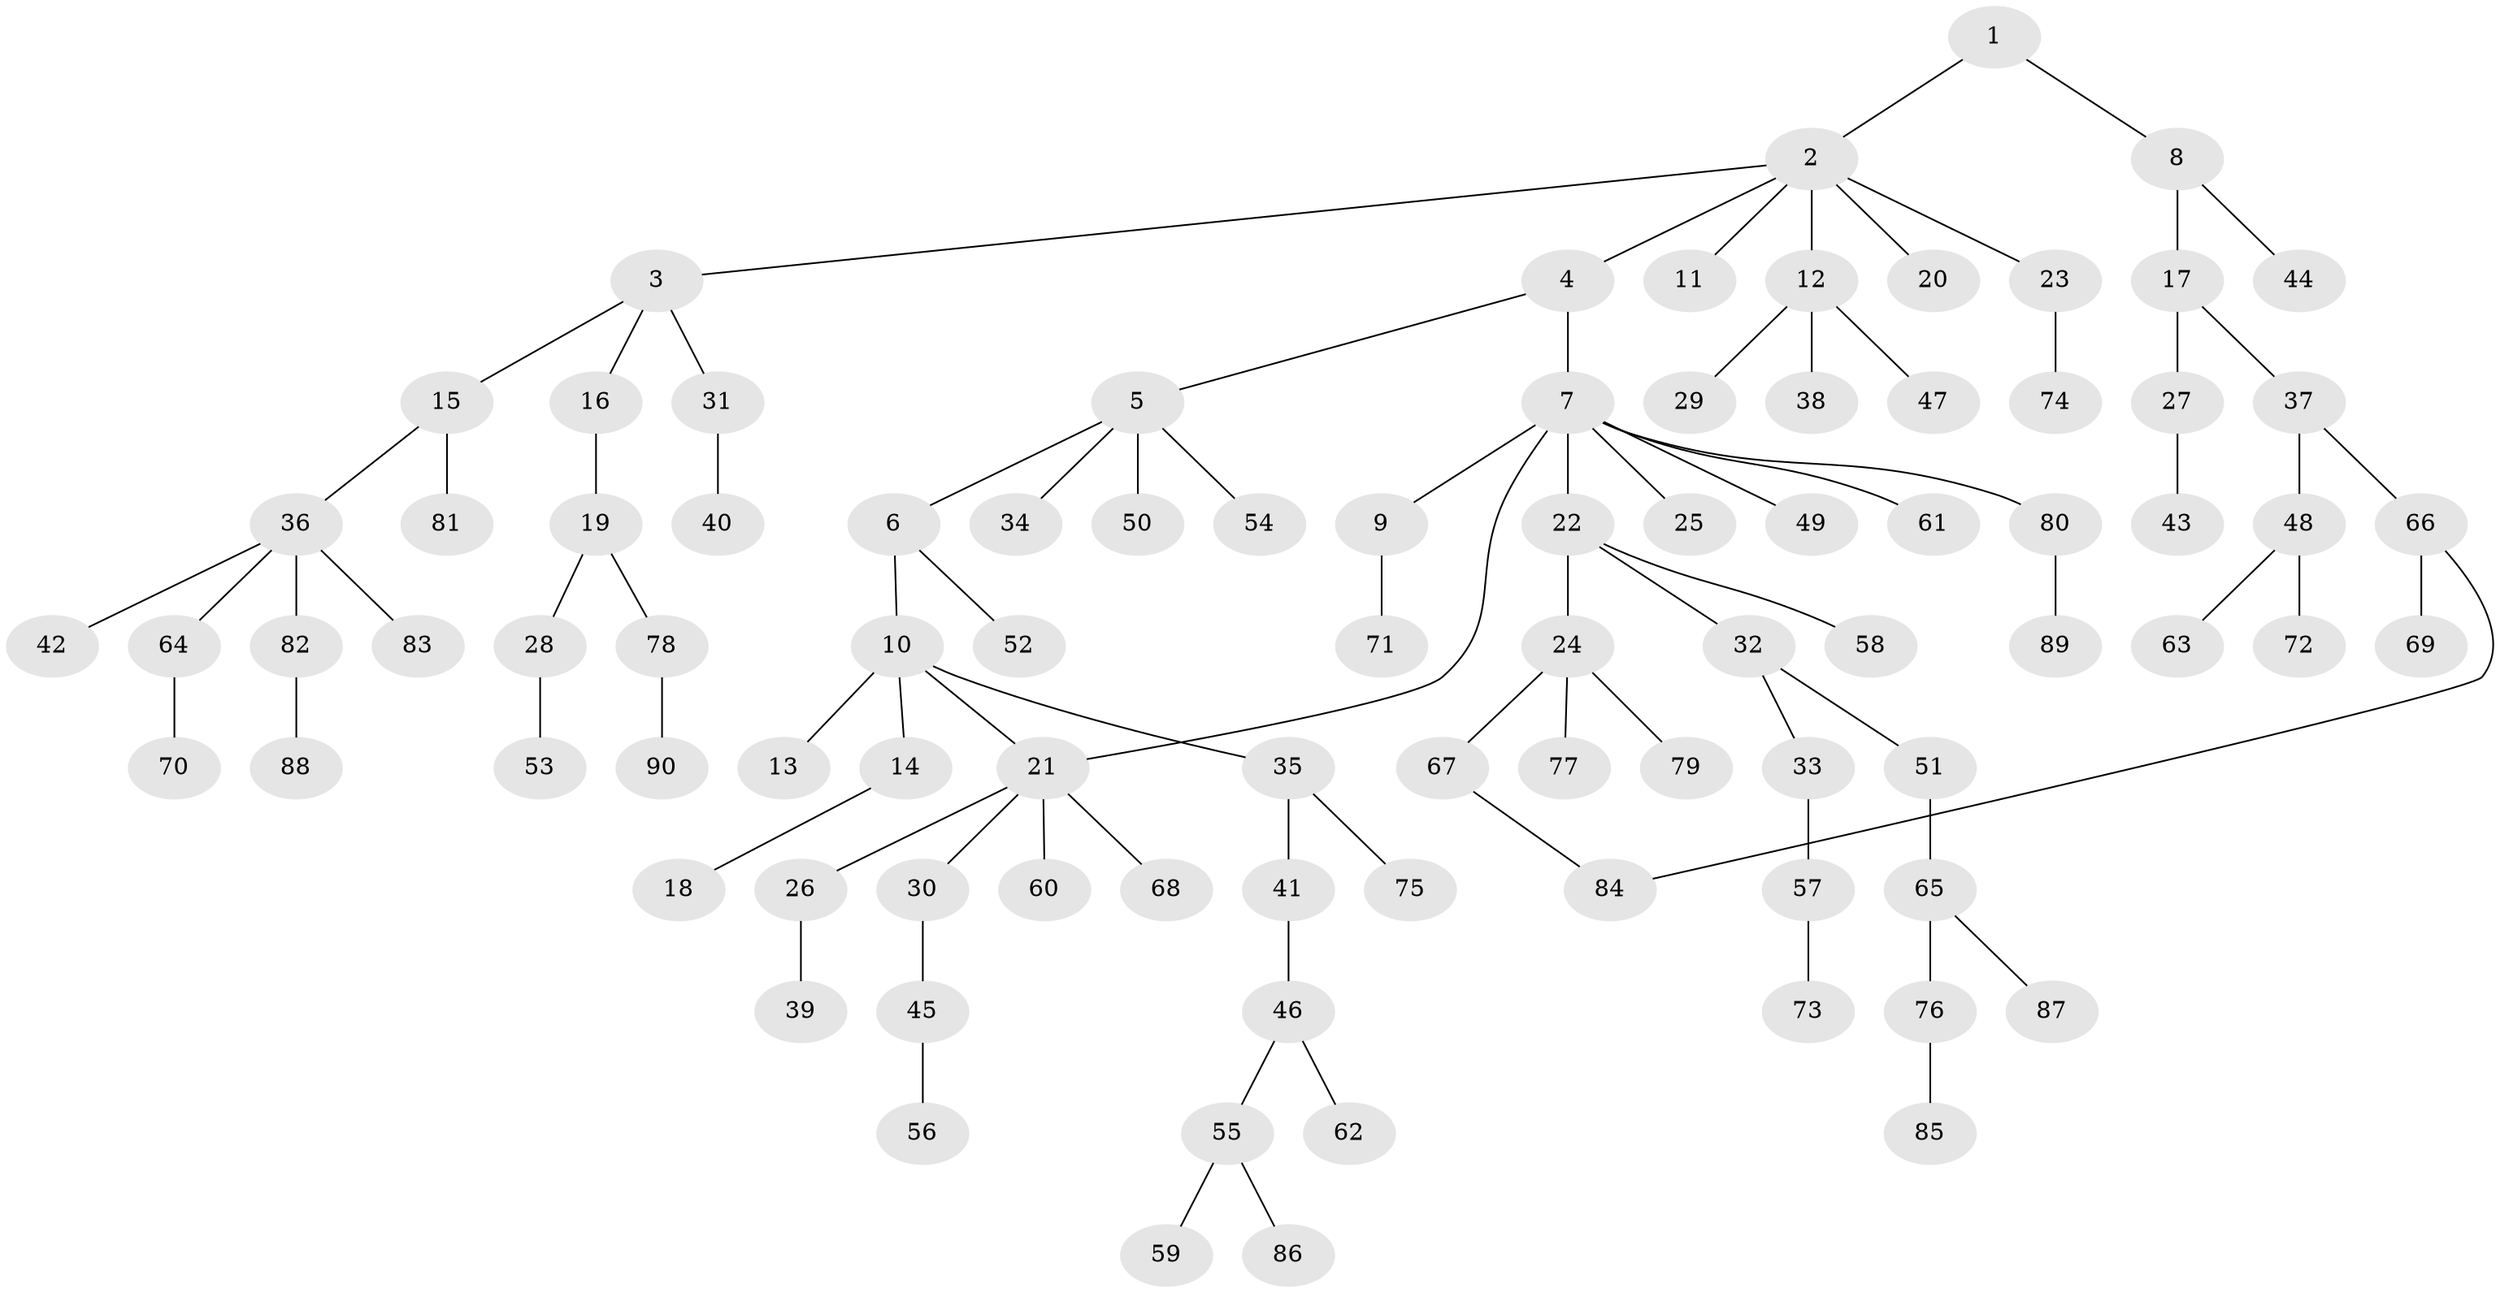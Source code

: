 // coarse degree distribution, {3: 0.12903225806451613, 9: 0.016129032258064516, 6: 0.03225806451612903, 10: 0.016129032258064516, 1: 0.5967741935483871, 2: 0.16129032258064516, 5: 0.03225806451612903, 4: 0.016129032258064516}
// Generated by graph-tools (version 1.1) at 2025/51/02/27/25 19:51:40]
// undirected, 90 vertices, 91 edges
graph export_dot {
graph [start="1"]
  node [color=gray90,style=filled];
  1;
  2;
  3;
  4;
  5;
  6;
  7;
  8;
  9;
  10;
  11;
  12;
  13;
  14;
  15;
  16;
  17;
  18;
  19;
  20;
  21;
  22;
  23;
  24;
  25;
  26;
  27;
  28;
  29;
  30;
  31;
  32;
  33;
  34;
  35;
  36;
  37;
  38;
  39;
  40;
  41;
  42;
  43;
  44;
  45;
  46;
  47;
  48;
  49;
  50;
  51;
  52;
  53;
  54;
  55;
  56;
  57;
  58;
  59;
  60;
  61;
  62;
  63;
  64;
  65;
  66;
  67;
  68;
  69;
  70;
  71;
  72;
  73;
  74;
  75;
  76;
  77;
  78;
  79;
  80;
  81;
  82;
  83;
  84;
  85;
  86;
  87;
  88;
  89;
  90;
  1 -- 2;
  1 -- 8;
  2 -- 3;
  2 -- 4;
  2 -- 11;
  2 -- 12;
  2 -- 20;
  2 -- 23;
  3 -- 15;
  3 -- 16;
  3 -- 31;
  4 -- 5;
  4 -- 7;
  5 -- 6;
  5 -- 34;
  5 -- 50;
  5 -- 54;
  6 -- 10;
  6 -- 52;
  7 -- 9;
  7 -- 22;
  7 -- 25;
  7 -- 49;
  7 -- 61;
  7 -- 80;
  7 -- 21;
  8 -- 17;
  8 -- 44;
  9 -- 71;
  10 -- 13;
  10 -- 14;
  10 -- 21;
  10 -- 35;
  12 -- 29;
  12 -- 38;
  12 -- 47;
  14 -- 18;
  15 -- 36;
  15 -- 81;
  16 -- 19;
  17 -- 27;
  17 -- 37;
  19 -- 28;
  19 -- 78;
  21 -- 26;
  21 -- 30;
  21 -- 60;
  21 -- 68;
  22 -- 24;
  22 -- 32;
  22 -- 58;
  23 -- 74;
  24 -- 67;
  24 -- 77;
  24 -- 79;
  26 -- 39;
  27 -- 43;
  28 -- 53;
  30 -- 45;
  31 -- 40;
  32 -- 33;
  32 -- 51;
  33 -- 57;
  35 -- 41;
  35 -- 75;
  36 -- 42;
  36 -- 64;
  36 -- 82;
  36 -- 83;
  37 -- 48;
  37 -- 66;
  41 -- 46;
  45 -- 56;
  46 -- 55;
  46 -- 62;
  48 -- 63;
  48 -- 72;
  51 -- 65;
  55 -- 59;
  55 -- 86;
  57 -- 73;
  64 -- 70;
  65 -- 76;
  65 -- 87;
  66 -- 69;
  66 -- 84;
  67 -- 84;
  76 -- 85;
  78 -- 90;
  80 -- 89;
  82 -- 88;
}
